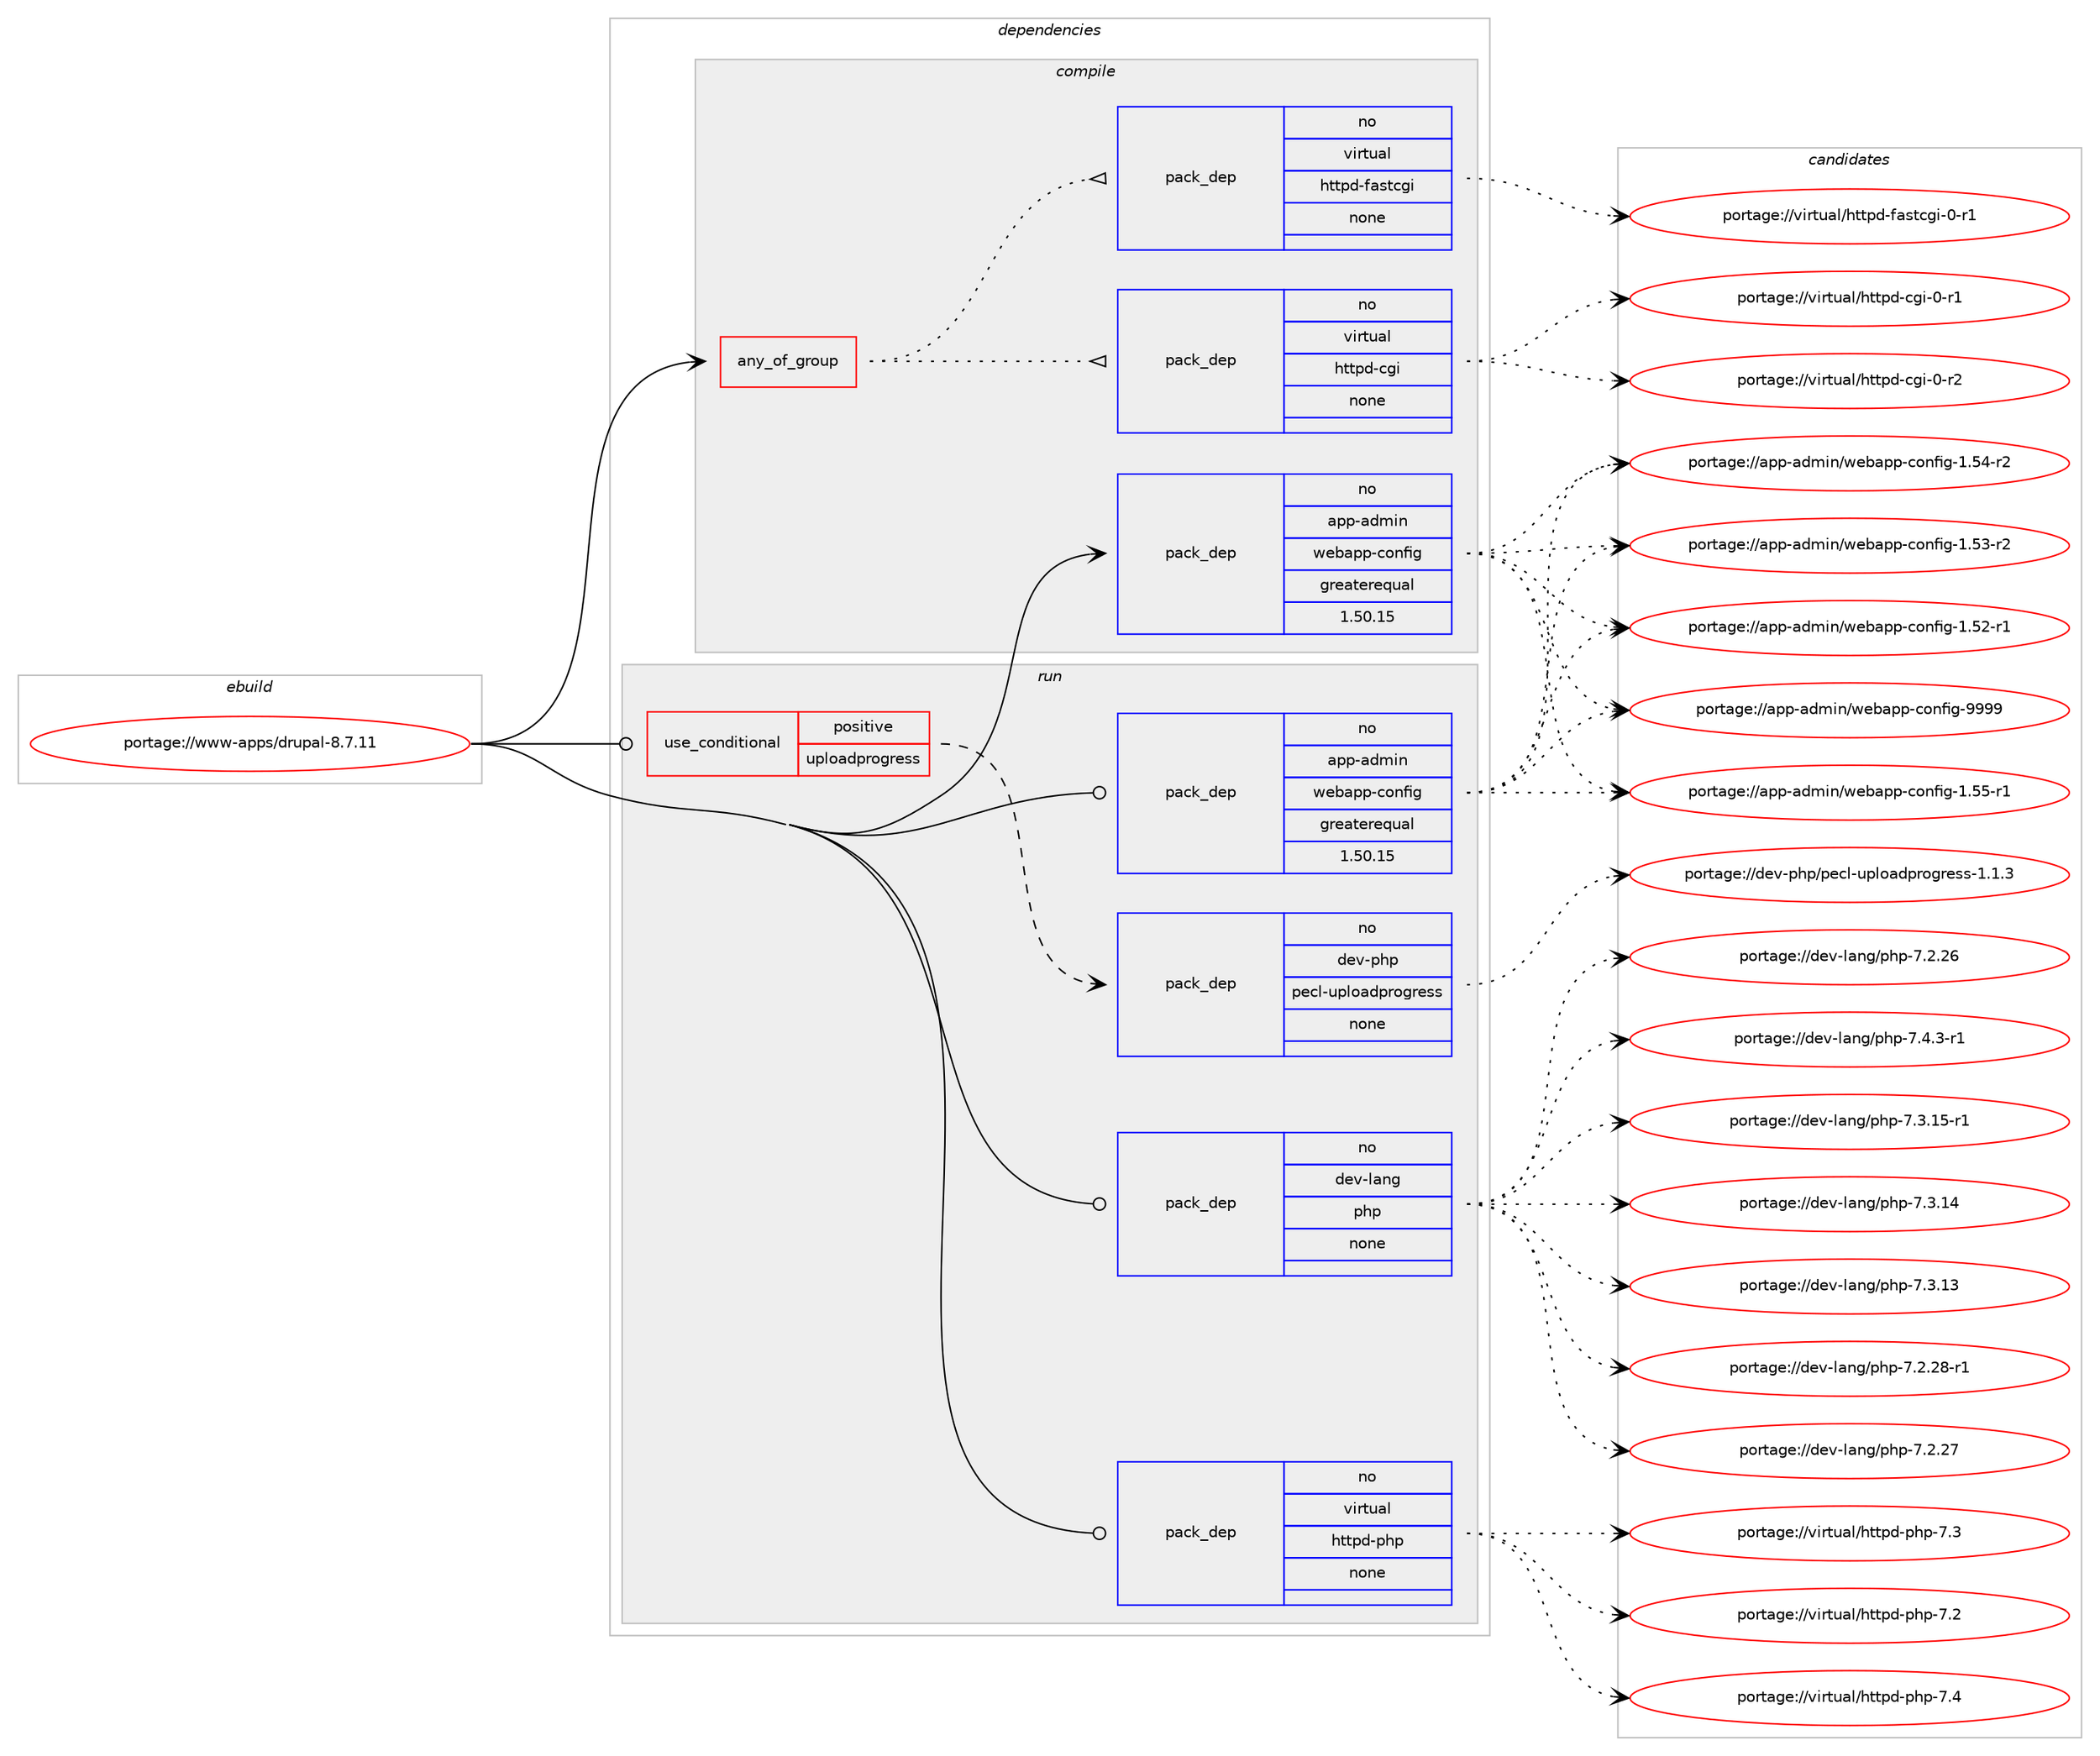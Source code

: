 digraph prolog {

# *************
# Graph options
# *************

newrank=true;
concentrate=true;
compound=true;
graph [rankdir=LR,fontname=Helvetica,fontsize=10,ranksep=1.5];#, ranksep=2.5, nodesep=0.2];
edge  [arrowhead=vee];
node  [fontname=Helvetica,fontsize=10];

# **********
# The ebuild
# **********

subgraph cluster_leftcol {
color=gray;
rank=same;
label=<<i>ebuild</i>>;
id [label="portage://www-apps/drupal-8.7.11", color=red, width=4, href="../www-apps/drupal-8.7.11.svg"];
}

# ****************
# The dependencies
# ****************

subgraph cluster_midcol {
color=gray;
label=<<i>dependencies</i>>;
subgraph cluster_compile {
fillcolor="#eeeeee";
style=filled;
label=<<i>compile</i>>;
subgraph any339 {
dependency19111 [label=<<TABLE BORDER="0" CELLBORDER="1" CELLSPACING="0" CELLPADDING="4"><TR><TD CELLPADDING="10">any_of_group</TD></TR></TABLE>>, shape=none, color=red];subgraph pack15959 {
dependency19112 [label=<<TABLE BORDER="0" CELLBORDER="1" CELLSPACING="0" CELLPADDING="4" WIDTH="220"><TR><TD ROWSPAN="6" CELLPADDING="30">pack_dep</TD></TR><TR><TD WIDTH="110">no</TD></TR><TR><TD>virtual</TD></TR><TR><TD>httpd-cgi</TD></TR><TR><TD>none</TD></TR><TR><TD></TD></TR></TABLE>>, shape=none, color=blue];
}
dependency19111:e -> dependency19112:w [weight=20,style="dotted",arrowhead="oinv"];
subgraph pack15960 {
dependency19113 [label=<<TABLE BORDER="0" CELLBORDER="1" CELLSPACING="0" CELLPADDING="4" WIDTH="220"><TR><TD ROWSPAN="6" CELLPADDING="30">pack_dep</TD></TR><TR><TD WIDTH="110">no</TD></TR><TR><TD>virtual</TD></TR><TR><TD>httpd-fastcgi</TD></TR><TR><TD>none</TD></TR><TR><TD></TD></TR></TABLE>>, shape=none, color=blue];
}
dependency19111:e -> dependency19113:w [weight=20,style="dotted",arrowhead="oinv"];
}
id:e -> dependency19111:w [weight=20,style="solid",arrowhead="vee"];
subgraph pack15961 {
dependency19114 [label=<<TABLE BORDER="0" CELLBORDER="1" CELLSPACING="0" CELLPADDING="4" WIDTH="220"><TR><TD ROWSPAN="6" CELLPADDING="30">pack_dep</TD></TR><TR><TD WIDTH="110">no</TD></TR><TR><TD>app-admin</TD></TR><TR><TD>webapp-config</TD></TR><TR><TD>greaterequal</TD></TR><TR><TD>1.50.15</TD></TR></TABLE>>, shape=none, color=blue];
}
id:e -> dependency19114:w [weight=20,style="solid",arrowhead="vee"];
}
subgraph cluster_compileandrun {
fillcolor="#eeeeee";
style=filled;
label=<<i>compile and run</i>>;
}
subgraph cluster_run {
fillcolor="#eeeeee";
style=filled;
label=<<i>run</i>>;
subgraph cond2811 {
dependency19115 [label=<<TABLE BORDER="0" CELLBORDER="1" CELLSPACING="0" CELLPADDING="4"><TR><TD ROWSPAN="3" CELLPADDING="10">use_conditional</TD></TR><TR><TD>positive</TD></TR><TR><TD>uploadprogress</TD></TR></TABLE>>, shape=none, color=red];
subgraph pack15962 {
dependency19116 [label=<<TABLE BORDER="0" CELLBORDER="1" CELLSPACING="0" CELLPADDING="4" WIDTH="220"><TR><TD ROWSPAN="6" CELLPADDING="30">pack_dep</TD></TR><TR><TD WIDTH="110">no</TD></TR><TR><TD>dev-php</TD></TR><TR><TD>pecl-uploadprogress</TD></TR><TR><TD>none</TD></TR><TR><TD></TD></TR></TABLE>>, shape=none, color=blue];
}
dependency19115:e -> dependency19116:w [weight=20,style="dashed",arrowhead="vee"];
}
id:e -> dependency19115:w [weight=20,style="solid",arrowhead="odot"];
subgraph pack15963 {
dependency19117 [label=<<TABLE BORDER="0" CELLBORDER="1" CELLSPACING="0" CELLPADDING="4" WIDTH="220"><TR><TD ROWSPAN="6" CELLPADDING="30">pack_dep</TD></TR><TR><TD WIDTH="110">no</TD></TR><TR><TD>app-admin</TD></TR><TR><TD>webapp-config</TD></TR><TR><TD>greaterequal</TD></TR><TR><TD>1.50.15</TD></TR></TABLE>>, shape=none, color=blue];
}
id:e -> dependency19117:w [weight=20,style="solid",arrowhead="odot"];
subgraph pack15964 {
dependency19118 [label=<<TABLE BORDER="0" CELLBORDER="1" CELLSPACING="0" CELLPADDING="4" WIDTH="220"><TR><TD ROWSPAN="6" CELLPADDING="30">pack_dep</TD></TR><TR><TD WIDTH="110">no</TD></TR><TR><TD>dev-lang</TD></TR><TR><TD>php</TD></TR><TR><TD>none</TD></TR><TR><TD></TD></TR></TABLE>>, shape=none, color=blue];
}
id:e -> dependency19118:w [weight=20,style="solid",arrowhead="odot"];
subgraph pack15965 {
dependency19119 [label=<<TABLE BORDER="0" CELLBORDER="1" CELLSPACING="0" CELLPADDING="4" WIDTH="220"><TR><TD ROWSPAN="6" CELLPADDING="30">pack_dep</TD></TR><TR><TD WIDTH="110">no</TD></TR><TR><TD>virtual</TD></TR><TR><TD>httpd-php</TD></TR><TR><TD>none</TD></TR><TR><TD></TD></TR></TABLE>>, shape=none, color=blue];
}
id:e -> dependency19119:w [weight=20,style="solid",arrowhead="odot"];
}
}

# **************
# The candidates
# **************

subgraph cluster_choices {
rank=same;
color=gray;
label=<<i>candidates</i>>;

subgraph choice15959 {
color=black;
nodesep=1;
choice1181051141161179710847104116116112100459910310545484511450 [label="portage://virtual/httpd-cgi-0-r2", color=red, width=4,href="../virtual/httpd-cgi-0-r2.svg"];
choice1181051141161179710847104116116112100459910310545484511449 [label="portage://virtual/httpd-cgi-0-r1", color=red, width=4,href="../virtual/httpd-cgi-0-r1.svg"];
dependency19112:e -> choice1181051141161179710847104116116112100459910310545484511450:w [style=dotted,weight="100"];
dependency19112:e -> choice1181051141161179710847104116116112100459910310545484511449:w [style=dotted,weight="100"];
}
subgraph choice15960 {
color=black;
nodesep=1;
choice118105114116117971084710411611611210045102971151169910310545484511449 [label="portage://virtual/httpd-fastcgi-0-r1", color=red, width=4,href="../virtual/httpd-fastcgi-0-r1.svg"];
dependency19113:e -> choice118105114116117971084710411611611210045102971151169910310545484511449:w [style=dotted,weight="100"];
}
subgraph choice15961 {
color=black;
nodesep=1;
choice97112112459710010910511047119101989711211245991111101021051034557575757 [label="portage://app-admin/webapp-config-9999", color=red, width=4,href="../app-admin/webapp-config-9999.svg"];
choice971121124597100109105110471191019897112112459911111010210510345494653534511449 [label="portage://app-admin/webapp-config-1.55-r1", color=red, width=4,href="../app-admin/webapp-config-1.55-r1.svg"];
choice971121124597100109105110471191019897112112459911111010210510345494653524511450 [label="portage://app-admin/webapp-config-1.54-r2", color=red, width=4,href="../app-admin/webapp-config-1.54-r2.svg"];
choice971121124597100109105110471191019897112112459911111010210510345494653514511450 [label="portage://app-admin/webapp-config-1.53-r2", color=red, width=4,href="../app-admin/webapp-config-1.53-r2.svg"];
choice971121124597100109105110471191019897112112459911111010210510345494653504511449 [label="portage://app-admin/webapp-config-1.52-r1", color=red, width=4,href="../app-admin/webapp-config-1.52-r1.svg"];
dependency19114:e -> choice97112112459710010910511047119101989711211245991111101021051034557575757:w [style=dotted,weight="100"];
dependency19114:e -> choice971121124597100109105110471191019897112112459911111010210510345494653534511449:w [style=dotted,weight="100"];
dependency19114:e -> choice971121124597100109105110471191019897112112459911111010210510345494653524511450:w [style=dotted,weight="100"];
dependency19114:e -> choice971121124597100109105110471191019897112112459911111010210510345494653514511450:w [style=dotted,weight="100"];
dependency19114:e -> choice971121124597100109105110471191019897112112459911111010210510345494653504511449:w [style=dotted,weight="100"];
}
subgraph choice15962 {
color=black;
nodesep=1;
choice1001011184511210411247112101991084511711210811197100112114111103114101115115454946494651 [label="portage://dev-php/pecl-uploadprogress-1.1.3", color=red, width=4,href="../dev-php/pecl-uploadprogress-1.1.3.svg"];
dependency19116:e -> choice1001011184511210411247112101991084511711210811197100112114111103114101115115454946494651:w [style=dotted,weight="100"];
}
subgraph choice15963 {
color=black;
nodesep=1;
choice97112112459710010910511047119101989711211245991111101021051034557575757 [label="portage://app-admin/webapp-config-9999", color=red, width=4,href="../app-admin/webapp-config-9999.svg"];
choice971121124597100109105110471191019897112112459911111010210510345494653534511449 [label="portage://app-admin/webapp-config-1.55-r1", color=red, width=4,href="../app-admin/webapp-config-1.55-r1.svg"];
choice971121124597100109105110471191019897112112459911111010210510345494653524511450 [label="portage://app-admin/webapp-config-1.54-r2", color=red, width=4,href="../app-admin/webapp-config-1.54-r2.svg"];
choice971121124597100109105110471191019897112112459911111010210510345494653514511450 [label="portage://app-admin/webapp-config-1.53-r2", color=red, width=4,href="../app-admin/webapp-config-1.53-r2.svg"];
choice971121124597100109105110471191019897112112459911111010210510345494653504511449 [label="portage://app-admin/webapp-config-1.52-r1", color=red, width=4,href="../app-admin/webapp-config-1.52-r1.svg"];
dependency19117:e -> choice97112112459710010910511047119101989711211245991111101021051034557575757:w [style=dotted,weight="100"];
dependency19117:e -> choice971121124597100109105110471191019897112112459911111010210510345494653534511449:w [style=dotted,weight="100"];
dependency19117:e -> choice971121124597100109105110471191019897112112459911111010210510345494653524511450:w [style=dotted,weight="100"];
dependency19117:e -> choice971121124597100109105110471191019897112112459911111010210510345494653514511450:w [style=dotted,weight="100"];
dependency19117:e -> choice971121124597100109105110471191019897112112459911111010210510345494653504511449:w [style=dotted,weight="100"];
}
subgraph choice15964 {
color=black;
nodesep=1;
choice1001011184510897110103471121041124555465246514511449 [label="portage://dev-lang/php-7.4.3-r1", color=red, width=4,href="../dev-lang/php-7.4.3-r1.svg"];
choice100101118451089711010347112104112455546514649534511449 [label="portage://dev-lang/php-7.3.15-r1", color=red, width=4,href="../dev-lang/php-7.3.15-r1.svg"];
choice10010111845108971101034711210411245554651464952 [label="portage://dev-lang/php-7.3.14", color=red, width=4,href="../dev-lang/php-7.3.14.svg"];
choice10010111845108971101034711210411245554651464951 [label="portage://dev-lang/php-7.3.13", color=red, width=4,href="../dev-lang/php-7.3.13.svg"];
choice100101118451089711010347112104112455546504650564511449 [label="portage://dev-lang/php-7.2.28-r1", color=red, width=4,href="../dev-lang/php-7.2.28-r1.svg"];
choice10010111845108971101034711210411245554650465055 [label="portage://dev-lang/php-7.2.27", color=red, width=4,href="../dev-lang/php-7.2.27.svg"];
choice10010111845108971101034711210411245554650465054 [label="portage://dev-lang/php-7.2.26", color=red, width=4,href="../dev-lang/php-7.2.26.svg"];
dependency19118:e -> choice1001011184510897110103471121041124555465246514511449:w [style=dotted,weight="100"];
dependency19118:e -> choice100101118451089711010347112104112455546514649534511449:w [style=dotted,weight="100"];
dependency19118:e -> choice10010111845108971101034711210411245554651464952:w [style=dotted,weight="100"];
dependency19118:e -> choice10010111845108971101034711210411245554651464951:w [style=dotted,weight="100"];
dependency19118:e -> choice100101118451089711010347112104112455546504650564511449:w [style=dotted,weight="100"];
dependency19118:e -> choice10010111845108971101034711210411245554650465055:w [style=dotted,weight="100"];
dependency19118:e -> choice10010111845108971101034711210411245554650465054:w [style=dotted,weight="100"];
}
subgraph choice15965 {
color=black;
nodesep=1;
choice11810511411611797108471041161161121004511210411245554652 [label="portage://virtual/httpd-php-7.4", color=red, width=4,href="../virtual/httpd-php-7.4.svg"];
choice11810511411611797108471041161161121004511210411245554651 [label="portage://virtual/httpd-php-7.3", color=red, width=4,href="../virtual/httpd-php-7.3.svg"];
choice11810511411611797108471041161161121004511210411245554650 [label="portage://virtual/httpd-php-7.2", color=red, width=4,href="../virtual/httpd-php-7.2.svg"];
dependency19119:e -> choice11810511411611797108471041161161121004511210411245554652:w [style=dotted,weight="100"];
dependency19119:e -> choice11810511411611797108471041161161121004511210411245554651:w [style=dotted,weight="100"];
dependency19119:e -> choice11810511411611797108471041161161121004511210411245554650:w [style=dotted,weight="100"];
}
}

}
